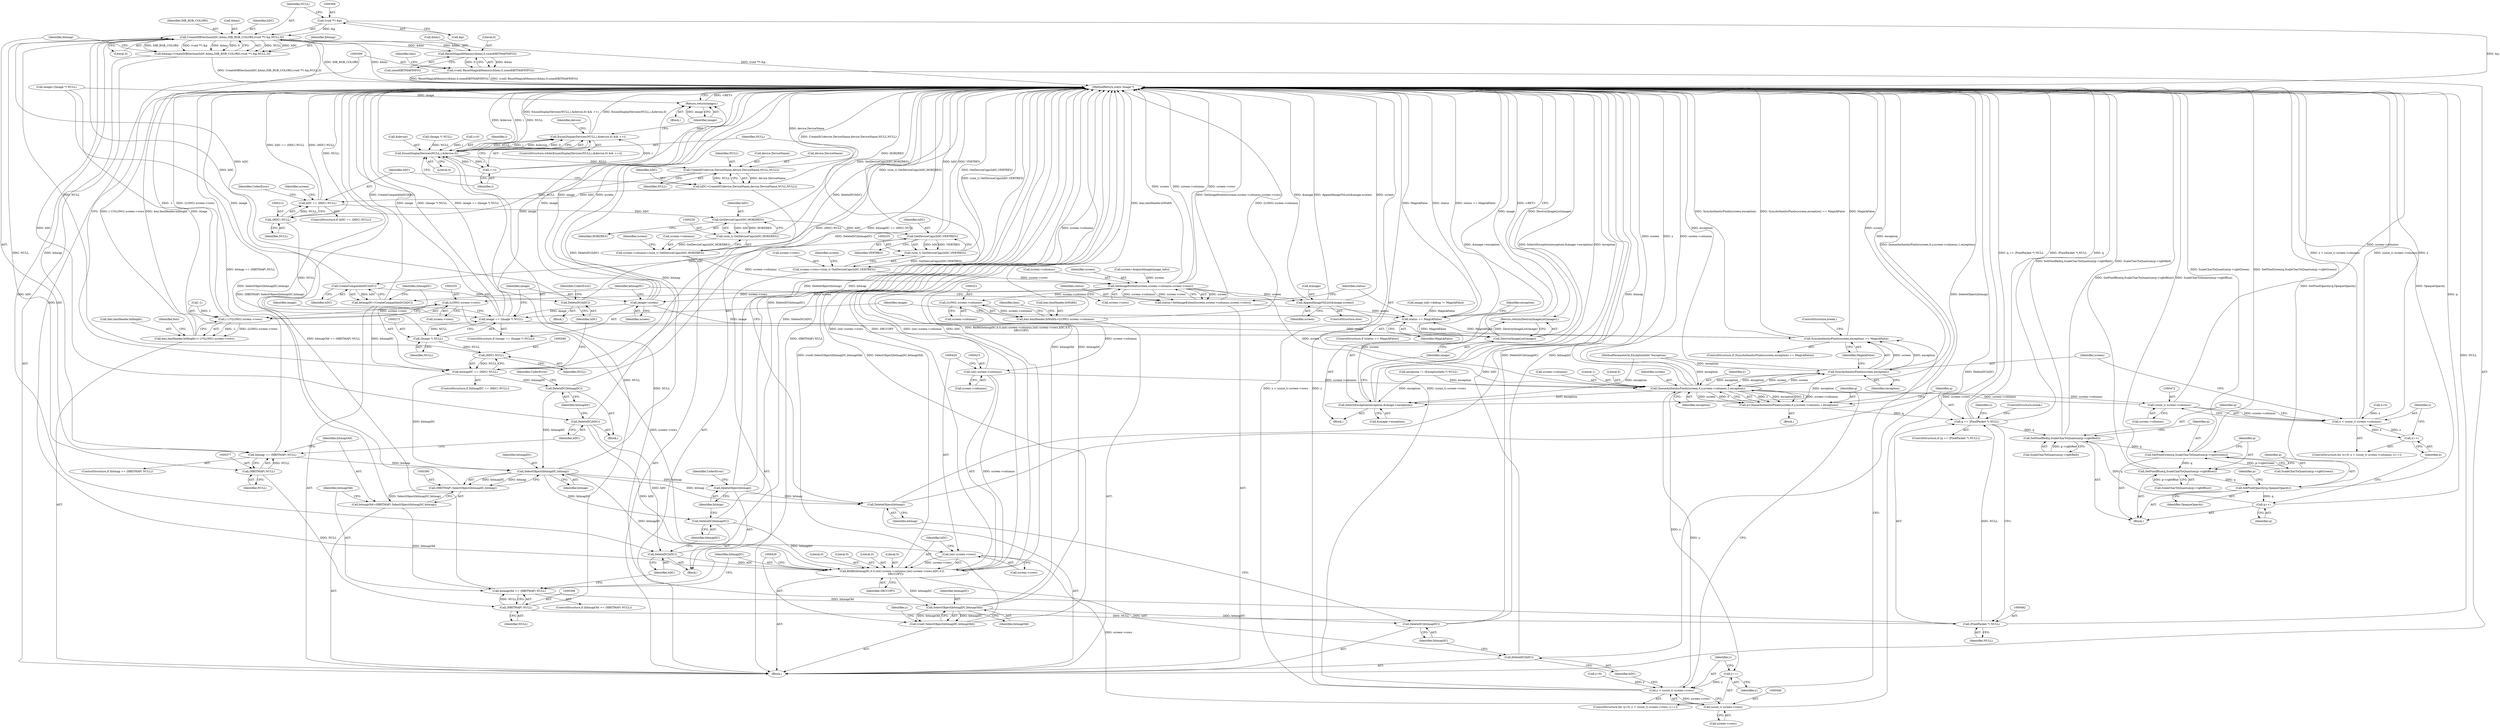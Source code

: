 digraph "0_ImageMagick_8c10b9247509c0484b55330458846115131ec2ae@pointer" {
"1000367" [label="(Call,(void **) &p)"];
"1000362" [label="(Call,CreateDIBSection(hDC,&bmi,DIB_RGB_COLORS,(void **) &p,NULL,0))"];
"1000300" [label="(Call,ResetMagickMemory(&bmi,0,sizeof(BITMAPINFO)))"];
"1000298" [label="(Call,(void) ResetMagickMemory(&bmi,0,sizeof(BITMAPINFO)))"];
"1000360" [label="(Call,bitmap=CreateDIBSection(hDC,&bmi,DIB_RGB_COLORS,(void **) &p,NULL,0))"];
"1000374" [label="(Call,bitmap == (HBITMAP) NULL)"];
"1000391" [label="(Call,SelectObject(bitmapDC,bitmap))"];
"1000389" [label="(Call,(HBITMAP) SelectObject(bitmapDC,bitmap))"];
"1000387" [label="(Call,bitmapOld=(HBITMAP) SelectObject(bitmapDC,bitmap))"];
"1000395" [label="(Call,bitmapOld == (HBITMAP) NULL)"];
"1000430" [label="(Call,SelectObject(bitmapDC,bitmapOld))"];
"1000428" [label="(Call,(void) SelectObject(bitmapDC,bitmapOld))"];
"1000513" [label="(Call,DeleteDC(bitmapDC))"];
"1000403" [label="(Call,DeleteDC(bitmapDC))"];
"1000410" [label="(Call,BitBlt(bitmapDC,0,0,(int) screen->columns,(int) screen->rows,hDC,0,0,\n        SRCCOPY))"];
"1000511" [label="(Call,DeleteDC(hDC))"];
"1000405" [label="(Call,DeleteObject(bitmap))"];
"1000515" [label="(Call,DeleteObject(bitmap))"];
"1000376" [label="(Call,(HBITMAP) NULL)"];
"1000397" [label="(Call,(HBITMAP) NULL)"];
"1000179" [label="(Call,EnumDisplayDevices(NULL,i,&device,0))"];
"1000178" [label="(Call,EnumDisplayDevices(NULL,i,&device,0) && ++i)"];
"1000185" [label="(Call,++i)"];
"1000199" [label="(Call,CreateDC(device.DeviceName,device.DeviceName,NULL,NULL))"];
"1000197" [label="(Call,hDC=CreateDC(device.DeviceName,device.DeviceName,NULL,NULL))"];
"1000209" [label="(Call,hDC == (HDC) NULL)"];
"1000227" [label="(Call,GetDeviceCaps(hDC,HORZRES))"];
"1000225" [label="(Call,(size_t) GetDeviceCaps(hDC,HORZRES))"];
"1000221" [label="(Call,screen->columns=(size_t) GetDeviceCaps(hDC,HORZRES))"];
"1000246" [label="(Call,SetImageExtent(screen,screen->columns,screen->rows))"];
"1000244" [label="(Call,status=SetImageExtent(screen,screen->columns,screen->rows))"];
"1000255" [label="(Call,status == MagickFalse)"];
"1000505" [label="(Call,SyncAuthenticPixels(screen,exception) == MagickFalse)"];
"1000274" [label="(Call,image=screen)"];
"1000266" [label="(Call,DestroyImageList(image))"];
"1000265" [label="(Return,return(DestroyImageList(image));)"];
"1000269" [label="(Call,image == (Image *) NULL)"];
"1000517" [label="(Return,return(image);)"];
"1000278" [label="(Call,AppendImageToList(&image,screen))"];
"1000449" [label="(Call,QueueAuthenticPixels(screen,0,y,screen->columns,1,exception))"];
"1000259" [label="(Call,InheritException(exception,&image->exception))"];
"1000444" [label="(Call,y++)"];
"1000437" [label="(Call,y < (ssize_t) screen->rows)"];
"1000447" [label="(Call,q=QueueAuthenticPixels(screen,0,y,screen->columns,1,exception))"];
"1000459" [label="(Call,q == (PixelPacket *) NULL)"];
"1000479" [label="(Call,SetPixelRed(q,ScaleCharToQuantum(p->rgbtRed)))"];
"1000485" [label="(Call,SetPixelGreen(q,ScaleCharToQuantum(p->rgbtGreen)))"];
"1000491" [label="(Call,SetPixelBlue(q,ScaleCharToQuantum(p->rgbtBlue)))"];
"1000497" [label="(Call,SetPixelOpacity(q,OpaqueOpacity))"];
"1000502" [label="(Call,q++)"];
"1000471" [label="(Call,(ssize_t) screen->columns)"];
"1000469" [label="(Call,x < (ssize_t) screen->columns)"];
"1000476" [label="(Call,x++)"];
"1000506" [label="(Call,SyncAuthenticPixels(screen,exception))"];
"1000320" [label="(Call,(LONG) screen->columns)"];
"1000314" [label="(Call,bmi.bmiHeader.biWidth=(LONG) screen->columns)"];
"1000414" [label="(Call,(int) screen->columns)"];
"1000334" [label="(Call,(LONG) screen->rows)"];
"1000331" [label="(Call,(-1)*(LONG) screen->rows)"];
"1000325" [label="(Call,bmi.bmiHeader.biHeight=(-1)*(LONG) screen->rows)"];
"1000419" [label="(Call,(int) screen->rows)"];
"1000439" [label="(Call,(ssize_t) screen->rows)"];
"1000236" [label="(Call,GetDeviceCaps(hDC,VERTRES))"];
"1000234" [label="(Call,(size_t) GetDeviceCaps(hDC,VERTRES))"];
"1000230" [label="(Call,screen->rows=(size_t) GetDeviceCaps(hDC,VERTRES))"];
"1000284" [label="(Call,CreateCompatibleDC(hDC))"];
"1000282" [label="(Call,bitmapDC=CreateCompatibleDC(hDC))"];
"1000287" [label="(Call,bitmapDC == (HDC) NULL)"];
"1000382" [label="(Call,DeleteDC(bitmapDC))"];
"1000293" [label="(Call,DeleteDC(hDC))"];
"1000211" [label="(Call,(HDC) NULL)"];
"1000271" [label="(Call,(Image *) NULL)"];
"1000289" [label="(Call,(HDC) NULL)"];
"1000461" [label="(Call,(PixelPacket *) NULL)"];
"1000380" [label="(Call,DeleteDC(hDC))"];
"1000401" [label="(Call,DeleteDC(hDC))"];
"1000426" [label="(Literal,0)"];
"1000328" [label="(Identifier,bmi)"];
"1000209" [label="(Call,hDC == (HDC) NULL)"];
"1000230" [label="(Call,screen->rows=(size_t) GetDeviceCaps(hDC,VERTRES))"];
"1000486" [label="(Identifier,q)"];
"1000331" [label="(Call,(-1)*(LONG) screen->rows)"];
"1000453" [label="(Call,screen->columns)"];
"1000265" [label="(Return,return(DestroyImageList(image));)"];
"1000280" [label="(Identifier,image)"];
"1000402" [label="(Identifier,hDC)"];
"1000487" [label="(Call,ScaleCharToQuantum(p->rgbtGreen))"];
"1000266" [label="(Call,DestroyImageList(image))"];
"1000273" [label="(Identifier,NULL)"];
"1000276" [label="(Identifier,screen)"];
"1000225" [label="(Call,(size_t) GetDeviceCaps(hDC,HORZRES))"];
"1000326" [label="(Call,bmi.bmiHeader.biHeight)"];
"1000284" [label="(Call,CreateCompatibleDC(hDC))"];
"1000294" [label="(Identifier,hDC)"];
"1000208" [label="(ControlStructure,if (hDC == (HDC) NULL))"];
"1000427" [label="(Identifier,SRCCOPY)"];
"1000480" [label="(Identifier,q)"];
"1000381" [label="(Identifier,hDC)"];
"1000245" [label="(Identifier,status)"];
"1000260" [label="(Identifier,exception)"];
"1000447" [label="(Call,q=QueueAuthenticPixels(screen,0,y,screen->columns,1,exception))"];
"1000375" [label="(Identifier,bitmap)"];
"1000434" [label="(Call,y=0)"];
"1000244" [label="(Call,status=SetImageExtent(screen,screen->columns,screen->rows))"];
"1000269" [label="(Call,image == (Image *) NULL)"];
"1000197" [label="(Call,hDC=CreateDC(device.DeviceName,device.DeviceName,NULL,NULL))"];
"1000180" [label="(Identifier,NULL)"];
"1000275" [label="(Identifier,image)"];
"1000435" [label="(Identifier,y)"];
"1000481" [label="(Call,ScaleCharToQuantum(p->rgbtRed))"];
"1000291" [label="(Identifier,NULL)"];
"1000504" [label="(ControlStructure,if (SyncAuthenticPixels(screen,exception) == MagickFalse))"];
"1000258" [label="(Block,)"];
"1000438" [label="(Identifier,y)"];
"1000172" [label="(Call,image=(Image *) NULL)"];
"1000366" [label="(Identifier,DIB_RGB_COLORS)"];
"1000460" [label="(Identifier,q)"];
"1000210" [label="(Identifier,hDC)"];
"1000401" [label="(Call,DeleteDC(hDC))"];
"1000246" [label="(Call,SetImageExtent(screen,screen->columns,screen->rows))"];
"1000178" [label="(Call,EnumDisplayDevices(NULL,i,&device,0) && ++i)"];
"1000281" [label="(Identifier,screen)"];
"1000163" [label="(Call,i=0)"];
"1000271" [label="(Call,(Image *) NULL)"];
"1000371" [label="(Identifier,NULL)"];
"1000229" [label="(Identifier,HORZRES)"];
"1000186" [label="(Identifier,i)"];
"1000458" [label="(ControlStructure,if (q == (PixelPacket *) NULL))"];
"1000213" [label="(Identifier,NULL)"];
"1000501" [label="(Identifier,p)"];
"1000513" [label="(Call,DeleteDC(bitmapDC))"];
"1000510" [label="(ControlStructure,break;)"];
"1000385" [label="(Identifier,CoderError)"];
"1000394" [label="(ControlStructure,if (bitmapOld == (HBITMAP) NULL))"];
"1000300" [label="(Call,ResetMagickMemory(&bmi,0,sizeof(BITMAPINFO)))"];
"1000187" [label="(Block,)"];
"1000445" [label="(Identifier,y)"];
"1000456" [label="(Literal,1)"];
"1000279" [label="(Call,&image)"];
"1000449" [label="(Call,QueueAuthenticPixels(screen,0,y,screen->columns,1,exception))"];
"1000274" [label="(Call,image=screen)"];
"1000408" [label="(Identifier,CoderError)"];
"1000248" [label="(Call,screen->columns)"];
"1000228" [label="(Identifier,hDC)"];
"1000261" [label="(Call,&image->exception)"];
"1000287" [label="(Call,bitmapDC == (HDC) NULL)"];
"1000421" [label="(Call,screen->rows)"];
"1000451" [label="(Literal,0)"];
"1000309" [label="(Identifier,bmi)"];
"1000342" [label="(Identifier,bmi)"];
"1000515" [label="(Call,DeleteObject(bitmap))"];
"1000465" [label="(ControlStructure,for (x=0; x < (ssize_t) screen->columns; x++))"];
"1000361" [label="(Identifier,bitmap)"];
"1000238" [label="(Identifier,VERTRES)"];
"1000296" [label="(Identifier,CoderError)"];
"1000215" [label="(Identifier,CoderError)"];
"1000459" [label="(Call,q == (PixelPacket *) NULL)"];
"1000270" [label="(Identifier,image)"];
"1000181" [label="(Identifier,i)"];
"1000467" [label="(Identifier,x)"];
"1000199" [label="(Call,CreateDC(device.DeviceName,device.DeviceName,NULL,NULL))"];
"1000410" [label="(Call,BitBlt(bitmapDC,0,0,(int) screen->columns,(int) screen->rows,hDC,0,0,\n        SRCCOPY))"];
"1000298" [label="(Call,(void) ResetMagickMemory(&bmi,0,sizeof(BITMAPINFO)))"];
"1000450" [label="(Identifier,screen)"];
"1000424" [label="(Identifier,hDC)"];
"1000391" [label="(Call,SelectObject(bitmapDC,bitmap))"];
"1000315" [label="(Call,bmi.bmiHeader.biWidth)"];
"1000177" [label="(ControlStructure,while(EnumDisplayDevices(NULL,i,&device,0) && ++i))"];
"1000241" [label="(Identifier,screen)"];
"1000499" [label="(Identifier,OpaqueOpacity)"];
"1000334" [label="(Call,(LONG) screen->rows)"];
"1000237" [label="(Identifier,hDC)"];
"1000463" [label="(Identifier,NULL)"];
"1000428" [label="(Call,(void) SelectObject(bitmapDC,bitmapOld))"];
"1000519" [label="(MethodReturn,static Image *)"];
"1000461" [label="(Call,(PixelPacket *) NULL)"];
"1000376" [label="(Call,(HBITMAP) NULL)"];
"1000112" [label="(Call,image_info->debug != MagickFalse)"];
"1000387" [label="(Call,bitmapOld=(HBITMAP) SelectObject(bitmapDC,bitmap))"];
"1000473" [label="(Call,screen->columns)"];
"1000251" [label="(Call,screen->rows)"];
"1000103" [label="(Block,)"];
"1000247" [label="(Identifier,screen)"];
"1000416" [label="(Call,screen->columns)"];
"1000431" [label="(Identifier,bitmapDC)"];
"1000369" [label="(Call,&p)"];
"1000412" [label="(Literal,0)"];
"1000380" [label="(Call,DeleteDC(hDC))"];
"1000425" [label="(Literal,0)"];
"1000516" [label="(Identifier,bitmap)"];
"1000218" [label="(Identifier,screen)"];
"1000236" [label="(Call,GetDeviceCaps(hDC,VERTRES))"];
"1000360" [label="(Call,bitmap=CreateDIBSection(hDC,&bmi,DIB_RGB_COLORS,(void **) &p,NULL,0))"];
"1000508" [label="(Identifier,exception)"];
"1000479" [label="(Call,SetPixelRed(q,ScaleCharToQuantum(p->rgbtRed)))"];
"1000502" [label="(Call,q++)"];
"1000457" [label="(Identifier,exception)"];
"1000234" [label="(Call,(size_t) GetDeviceCaps(hDC,VERTRES))"];
"1000277" [label="(ControlStructure,else)"];
"1000267" [label="(Identifier,image)"];
"1000200" [label="(Call,device.DeviceName)"];
"1000211" [label="(Call,(HDC) NULL)"];
"1000389" [label="(Call,(HBITMAP) SelectObject(bitmapDC,bitmap))"];
"1000392" [label="(Identifier,bitmapDC)"];
"1000485" [label="(Call,SetPixelGreen(q,ScaleCharToQuantum(p->rgbtGreen)))"];
"1000379" [label="(Block,)"];
"1000288" [label="(Identifier,bitmapDC)"];
"1000514" [label="(Identifier,bitmapDC)"];
"1000403" [label="(Call,DeleteDC(bitmapDC))"];
"1000405" [label="(Call,DeleteObject(bitmap))"];
"1000437" [label="(Call,y < (ssize_t) screen->rows)"];
"1000185" [label="(Call,++i)"];
"1000314" [label="(Call,bmi.bmiHeader.biWidth=(LONG) screen->columns)"];
"1000511" [label="(Call,DeleteDC(hDC))"];
"1000372" [label="(Literal,0)"];
"1000254" [label="(ControlStructure,if (status == MagickFalse))"];
"1000439" [label="(Call,(ssize_t) screen->rows)"];
"1000322" [label="(Call,screen->columns)"];
"1000498" [label="(Identifier,q)"];
"1000444" [label="(Call,y++)"];
"1000397" [label="(Call,(HBITMAP) NULL)"];
"1000203" [label="(Call,device.DeviceName)"];
"1000192" [label="(Identifier,device)"];
"1000471" [label="(Call,(ssize_t) screen->columns)"];
"1000419" [label="(Call,(int) screen->rows)"];
"1000268" [label="(ControlStructure,if (image == (Image *) NULL))"];
"1000383" [label="(Identifier,bitmapDC)"];
"1000278" [label="(Call,AppendImageToList(&image,screen))"];
"1000232" [label="(Identifier,screen)"];
"1000217" [label="(Call,screen=AcquireImage(image_info))"];
"1000388" [label="(Identifier,bitmapOld)"];
"1000325" [label="(Call,bmi.bmiHeader.biHeight=(-1)*(LONG) screen->rows)"];
"1000257" [label="(Identifier,MagickFalse)"];
"1000393" [label="(Identifier,bitmap)"];
"1000255" [label="(Call,status == MagickFalse)"];
"1000512" [label="(Identifier,hDC)"];
"1000304" [label="(Call,sizeof(BITMAPINFO))"];
"1000373" [label="(ControlStructure,if (bitmap == (HBITMAP) NULL))"];
"1000430" [label="(Call,SelectObject(bitmapDC,bitmapOld))"];
"1000399" [label="(Identifier,NULL)"];
"1000198" [label="(Identifier,hDC)"];
"1000259" [label="(Call,InheritException(exception,&image->exception))"];
"1000446" [label="(Block,)"];
"1000283" [label="(Identifier,bitmapDC)"];
"1000231" [label="(Call,screen->rows)"];
"1000374" [label="(Call,bitmap == (HBITMAP) NULL)"];
"1000301" [label="(Call,&bmi)"];
"1000293" [label="(Call,DeleteDC(hDC))"];
"1000406" [label="(Identifier,bitmap)"];
"1000466" [label="(Call,x=0)"];
"1000378" [label="(Identifier,NULL)"];
"1000433" [label="(ControlStructure,for (y=0; y < (ssize_t) screen->rows; y++))"];
"1000332" [label="(Call,-1)"];
"1000382" [label="(Call,DeleteDC(bitmapDC))"];
"1000400" [label="(Block,)"];
"1000221" [label="(Call,screen->columns=(size_t) GetDeviceCaps(hDC,HORZRES))"];
"1000506" [label="(Call,SyncAuthenticPixels(screen,exception))"];
"1000127" [label="(Call,exception != (ExceptionInfo *) NULL)"];
"1000414" [label="(Call,(int) screen->columns)"];
"1000464" [label="(ControlStructure,break;)"];
"1000492" [label="(Identifier,q)"];
"1000469" [label="(Call,x < (ssize_t) screen->columns)"];
"1000505" [label="(Call,SyncAuthenticPixels(screen,exception) == MagickFalse)"];
"1000285" [label="(Identifier,hDC)"];
"1000303" [label="(Literal,0)"];
"1000256" [label="(Identifier,status)"];
"1000517" [label="(Return,return(image);)"];
"1000477" [label="(Identifier,x)"];
"1000476" [label="(Call,x++)"];
"1000282" [label="(Call,bitmapDC=CreateCompatibleDC(hDC))"];
"1000413" [label="(Literal,0)"];
"1000182" [label="(Call,&device)"];
"1000336" [label="(Call,screen->rows)"];
"1000411" [label="(Identifier,bitmapDC)"];
"1000441" [label="(Call,screen->rows)"];
"1000286" [label="(ControlStructure,if (bitmapDC == (HDC) NULL))"];
"1000206" [label="(Identifier,NULL)"];
"1000395" [label="(Call,bitmapOld == (HBITMAP) NULL)"];
"1000404" [label="(Identifier,bitmapDC)"];
"1000518" [label="(Identifier,image)"];
"1000491" [label="(Call,SetPixelBlue(q,ScaleCharToQuantum(p->rgbtBlue)))"];
"1000493" [label="(Call,ScaleCharToQuantum(p->rgbtBlue))"];
"1000396" [label="(Identifier,bitmapOld)"];
"1000179" [label="(Call,EnumDisplayDevices(NULL,i,&device,0))"];
"1000367" [label="(Call,(void **) &p)"];
"1000174" [label="(Call,(Image *) NULL)"];
"1000289" [label="(Call,(HDC) NULL)"];
"1000470" [label="(Identifier,x)"];
"1000509" [label="(Identifier,MagickFalse)"];
"1000497" [label="(Call,SetPixelOpacity(q,OpaqueOpacity))"];
"1000448" [label="(Identifier,q)"];
"1000432" [label="(Identifier,bitmapOld)"];
"1000184" [label="(Literal,0)"];
"1000207" [label="(Identifier,NULL)"];
"1000227" [label="(Call,GetDeviceCaps(hDC,HORZRES))"];
"1000452" [label="(Identifier,y)"];
"1000364" [label="(Call,&bmi)"];
"1000292" [label="(Block,)"];
"1000320" [label="(Call,(LONG) screen->columns)"];
"1000478" [label="(Block,)"];
"1000507" [label="(Identifier,screen)"];
"1000362" [label="(Call,CreateDIBSection(hDC,&bmi,DIB_RGB_COLORS,(void **) &p,NULL,0))"];
"1000102" [label="(MethodParameterIn,ExceptionInfo *exception)"];
"1000503" [label="(Identifier,q)"];
"1000363" [label="(Identifier,hDC)"];
"1000222" [label="(Call,screen->columns)"];
"1000367" -> "1000362"  [label="AST: "];
"1000367" -> "1000369"  [label="CFG: "];
"1000368" -> "1000367"  [label="AST: "];
"1000369" -> "1000367"  [label="AST: "];
"1000371" -> "1000367"  [label="CFG: "];
"1000367" -> "1000519"  [label="DDG: &p"];
"1000367" -> "1000362"  [label="DDG: &p"];
"1000362" -> "1000360"  [label="AST: "];
"1000362" -> "1000372"  [label="CFG: "];
"1000363" -> "1000362"  [label="AST: "];
"1000364" -> "1000362"  [label="AST: "];
"1000366" -> "1000362"  [label="AST: "];
"1000371" -> "1000362"  [label="AST: "];
"1000372" -> "1000362"  [label="AST: "];
"1000360" -> "1000362"  [label="CFG: "];
"1000362" -> "1000519"  [label="DDG: &bmi"];
"1000362" -> "1000519"  [label="DDG: (void **) &p"];
"1000362" -> "1000519"  [label="DDG: DIB_RGB_COLORS"];
"1000362" -> "1000300"  [label="DDG: &bmi"];
"1000362" -> "1000360"  [label="DDG: NULL"];
"1000362" -> "1000360"  [label="DDG: hDC"];
"1000362" -> "1000360"  [label="DDG: DIB_RGB_COLORS"];
"1000362" -> "1000360"  [label="DDG: (void **) &p"];
"1000362" -> "1000360"  [label="DDG: &bmi"];
"1000362" -> "1000360"  [label="DDG: 0"];
"1000284" -> "1000362"  [label="DDG: hDC"];
"1000293" -> "1000362"  [label="DDG: hDC"];
"1000300" -> "1000362"  [label="DDG: &bmi"];
"1000289" -> "1000362"  [label="DDG: NULL"];
"1000362" -> "1000376"  [label="DDG: NULL"];
"1000362" -> "1000380"  [label="DDG: hDC"];
"1000362" -> "1000401"  [label="DDG: hDC"];
"1000362" -> "1000410"  [label="DDG: hDC"];
"1000300" -> "1000298"  [label="AST: "];
"1000300" -> "1000304"  [label="CFG: "];
"1000301" -> "1000300"  [label="AST: "];
"1000303" -> "1000300"  [label="AST: "];
"1000304" -> "1000300"  [label="AST: "];
"1000298" -> "1000300"  [label="CFG: "];
"1000300" -> "1000298"  [label="DDG: &bmi"];
"1000300" -> "1000298"  [label="DDG: 0"];
"1000298" -> "1000187"  [label="AST: "];
"1000299" -> "1000298"  [label="AST: "];
"1000309" -> "1000298"  [label="CFG: "];
"1000298" -> "1000519"  [label="DDG: (void) ResetMagickMemory(&bmi,0,sizeof(BITMAPINFO))"];
"1000298" -> "1000519"  [label="DDG: ResetMagickMemory(&bmi,0,sizeof(BITMAPINFO))"];
"1000360" -> "1000187"  [label="AST: "];
"1000361" -> "1000360"  [label="AST: "];
"1000375" -> "1000360"  [label="CFG: "];
"1000360" -> "1000519"  [label="DDG: CreateDIBSection(hDC,&bmi,DIB_RGB_COLORS,(void **) &p,NULL,0)"];
"1000360" -> "1000374"  [label="DDG: bitmap"];
"1000374" -> "1000373"  [label="AST: "];
"1000374" -> "1000376"  [label="CFG: "];
"1000375" -> "1000374"  [label="AST: "];
"1000376" -> "1000374"  [label="AST: "];
"1000381" -> "1000374"  [label="CFG: "];
"1000388" -> "1000374"  [label="CFG: "];
"1000374" -> "1000519"  [label="DDG: bitmap == (HBITMAP) NULL"];
"1000376" -> "1000374"  [label="DDG: NULL"];
"1000374" -> "1000391"  [label="DDG: bitmap"];
"1000391" -> "1000389"  [label="AST: "];
"1000391" -> "1000393"  [label="CFG: "];
"1000392" -> "1000391"  [label="AST: "];
"1000393" -> "1000391"  [label="AST: "];
"1000389" -> "1000391"  [label="CFG: "];
"1000391" -> "1000519"  [label="DDG: bitmap"];
"1000391" -> "1000389"  [label="DDG: bitmapDC"];
"1000391" -> "1000389"  [label="DDG: bitmap"];
"1000382" -> "1000391"  [label="DDG: bitmapDC"];
"1000287" -> "1000391"  [label="DDG: bitmapDC"];
"1000391" -> "1000403"  [label="DDG: bitmapDC"];
"1000391" -> "1000405"  [label="DDG: bitmap"];
"1000391" -> "1000410"  [label="DDG: bitmapDC"];
"1000391" -> "1000515"  [label="DDG: bitmap"];
"1000389" -> "1000387"  [label="AST: "];
"1000390" -> "1000389"  [label="AST: "];
"1000387" -> "1000389"  [label="CFG: "];
"1000389" -> "1000519"  [label="DDG: SelectObject(bitmapDC,bitmap)"];
"1000389" -> "1000387"  [label="DDG: SelectObject(bitmapDC,bitmap)"];
"1000387" -> "1000187"  [label="AST: "];
"1000388" -> "1000387"  [label="AST: "];
"1000396" -> "1000387"  [label="CFG: "];
"1000387" -> "1000519"  [label="DDG: (HBITMAP) SelectObject(bitmapDC,bitmap)"];
"1000387" -> "1000395"  [label="DDG: bitmapOld"];
"1000395" -> "1000394"  [label="AST: "];
"1000395" -> "1000397"  [label="CFG: "];
"1000396" -> "1000395"  [label="AST: "];
"1000397" -> "1000395"  [label="AST: "];
"1000402" -> "1000395"  [label="CFG: "];
"1000411" -> "1000395"  [label="CFG: "];
"1000395" -> "1000519"  [label="DDG: (HBITMAP) NULL"];
"1000395" -> "1000519"  [label="DDG: bitmapOld == (HBITMAP) NULL"];
"1000397" -> "1000395"  [label="DDG: NULL"];
"1000395" -> "1000430"  [label="DDG: bitmapOld"];
"1000430" -> "1000428"  [label="AST: "];
"1000430" -> "1000432"  [label="CFG: "];
"1000431" -> "1000430"  [label="AST: "];
"1000432" -> "1000430"  [label="AST: "];
"1000428" -> "1000430"  [label="CFG: "];
"1000430" -> "1000519"  [label="DDG: bitmapOld"];
"1000430" -> "1000519"  [label="DDG: bitmapDC"];
"1000430" -> "1000428"  [label="DDG: bitmapDC"];
"1000430" -> "1000428"  [label="DDG: bitmapOld"];
"1000410" -> "1000430"  [label="DDG: bitmapDC"];
"1000430" -> "1000513"  [label="DDG: bitmapDC"];
"1000428" -> "1000187"  [label="AST: "];
"1000429" -> "1000428"  [label="AST: "];
"1000435" -> "1000428"  [label="CFG: "];
"1000428" -> "1000519"  [label="DDG: (void) SelectObject(bitmapDC,bitmapOld)"];
"1000428" -> "1000519"  [label="DDG: SelectObject(bitmapDC,bitmapOld)"];
"1000513" -> "1000187"  [label="AST: "];
"1000513" -> "1000514"  [label="CFG: "];
"1000514" -> "1000513"  [label="AST: "];
"1000516" -> "1000513"  [label="CFG: "];
"1000513" -> "1000519"  [label="DDG: DeleteDC(bitmapDC)"];
"1000513" -> "1000519"  [label="DDG: bitmapDC"];
"1000403" -> "1000400"  [label="AST: "];
"1000403" -> "1000404"  [label="CFG: "];
"1000404" -> "1000403"  [label="AST: "];
"1000406" -> "1000403"  [label="CFG: "];
"1000403" -> "1000519"  [label="DDG: DeleteDC(bitmapDC)"];
"1000403" -> "1000410"  [label="DDG: bitmapDC"];
"1000410" -> "1000187"  [label="AST: "];
"1000410" -> "1000427"  [label="CFG: "];
"1000411" -> "1000410"  [label="AST: "];
"1000412" -> "1000410"  [label="AST: "];
"1000413" -> "1000410"  [label="AST: "];
"1000414" -> "1000410"  [label="AST: "];
"1000419" -> "1000410"  [label="AST: "];
"1000424" -> "1000410"  [label="AST: "];
"1000425" -> "1000410"  [label="AST: "];
"1000426" -> "1000410"  [label="AST: "];
"1000427" -> "1000410"  [label="AST: "];
"1000429" -> "1000410"  [label="CFG: "];
"1000410" -> "1000519"  [label="DDG: SRCCOPY"];
"1000410" -> "1000519"  [label="DDG: (int) screen->columns"];
"1000410" -> "1000519"  [label="DDG: hDC"];
"1000410" -> "1000519"  [label="DDG: BitBlt(bitmapDC,0,0,(int) screen->columns,(int) screen->rows,hDC,0,0,\n        SRCCOPY)"];
"1000410" -> "1000519"  [label="DDG: (int) screen->rows"];
"1000414" -> "1000410"  [label="DDG: screen->columns"];
"1000419" -> "1000410"  [label="DDG: screen->rows"];
"1000401" -> "1000410"  [label="DDG: hDC"];
"1000380" -> "1000410"  [label="DDG: hDC"];
"1000410" -> "1000511"  [label="DDG: hDC"];
"1000511" -> "1000187"  [label="AST: "];
"1000511" -> "1000512"  [label="CFG: "];
"1000512" -> "1000511"  [label="AST: "];
"1000514" -> "1000511"  [label="CFG: "];
"1000511" -> "1000519"  [label="DDG: DeleteDC(hDC)"];
"1000511" -> "1000519"  [label="DDG: hDC"];
"1000405" -> "1000400"  [label="AST: "];
"1000405" -> "1000406"  [label="CFG: "];
"1000406" -> "1000405"  [label="AST: "];
"1000408" -> "1000405"  [label="CFG: "];
"1000405" -> "1000519"  [label="DDG: DeleteObject(bitmap)"];
"1000405" -> "1000519"  [label="DDG: bitmap"];
"1000405" -> "1000515"  [label="DDG: bitmap"];
"1000515" -> "1000187"  [label="AST: "];
"1000515" -> "1000516"  [label="CFG: "];
"1000516" -> "1000515"  [label="AST: "];
"1000180" -> "1000515"  [label="CFG: "];
"1000515" -> "1000519"  [label="DDG: DeleteObject(bitmap)"];
"1000515" -> "1000519"  [label="DDG: bitmap"];
"1000376" -> "1000378"  [label="CFG: "];
"1000377" -> "1000376"  [label="AST: "];
"1000378" -> "1000376"  [label="AST: "];
"1000376" -> "1000397"  [label="DDG: NULL"];
"1000397" -> "1000399"  [label="CFG: "];
"1000398" -> "1000397"  [label="AST: "];
"1000399" -> "1000397"  [label="AST: "];
"1000397" -> "1000179"  [label="DDG: NULL"];
"1000397" -> "1000461"  [label="DDG: NULL"];
"1000179" -> "1000178"  [label="AST: "];
"1000179" -> "1000184"  [label="CFG: "];
"1000180" -> "1000179"  [label="AST: "];
"1000181" -> "1000179"  [label="AST: "];
"1000182" -> "1000179"  [label="AST: "];
"1000184" -> "1000179"  [label="AST: "];
"1000186" -> "1000179"  [label="CFG: "];
"1000178" -> "1000179"  [label="CFG: "];
"1000179" -> "1000519"  [label="DDG: &device"];
"1000179" -> "1000519"  [label="DDG: i"];
"1000179" -> "1000519"  [label="DDG: NULL"];
"1000179" -> "1000178"  [label="DDG: NULL"];
"1000179" -> "1000178"  [label="DDG: i"];
"1000179" -> "1000178"  [label="DDG: &device"];
"1000179" -> "1000178"  [label="DDG: 0"];
"1000461" -> "1000179"  [label="DDG: NULL"];
"1000174" -> "1000179"  [label="DDG: NULL"];
"1000163" -> "1000179"  [label="DDG: i"];
"1000185" -> "1000179"  [label="DDG: i"];
"1000179" -> "1000185"  [label="DDG: i"];
"1000179" -> "1000199"  [label="DDG: NULL"];
"1000178" -> "1000177"  [label="AST: "];
"1000178" -> "1000185"  [label="CFG: "];
"1000185" -> "1000178"  [label="AST: "];
"1000192" -> "1000178"  [label="CFG: "];
"1000518" -> "1000178"  [label="CFG: "];
"1000178" -> "1000519"  [label="DDG: EnumDisplayDevices(NULL,i,&device,0) && ++i"];
"1000178" -> "1000519"  [label="DDG: EnumDisplayDevices(NULL,i,&device,0)"];
"1000185" -> "1000178"  [label="DDG: i"];
"1000185" -> "1000186"  [label="CFG: "];
"1000186" -> "1000185"  [label="AST: "];
"1000185" -> "1000519"  [label="DDG: i"];
"1000199" -> "1000197"  [label="AST: "];
"1000199" -> "1000207"  [label="CFG: "];
"1000200" -> "1000199"  [label="AST: "];
"1000203" -> "1000199"  [label="AST: "];
"1000206" -> "1000199"  [label="AST: "];
"1000207" -> "1000199"  [label="AST: "];
"1000197" -> "1000199"  [label="CFG: "];
"1000199" -> "1000519"  [label="DDG: device.DeviceName"];
"1000199" -> "1000197"  [label="DDG: device.DeviceName"];
"1000199" -> "1000197"  [label="DDG: NULL"];
"1000199" -> "1000211"  [label="DDG: NULL"];
"1000197" -> "1000187"  [label="AST: "];
"1000198" -> "1000197"  [label="AST: "];
"1000210" -> "1000197"  [label="CFG: "];
"1000197" -> "1000519"  [label="DDG: CreateDC(device.DeviceName,device.DeviceName,NULL,NULL)"];
"1000197" -> "1000209"  [label="DDG: hDC"];
"1000209" -> "1000208"  [label="AST: "];
"1000209" -> "1000211"  [label="CFG: "];
"1000210" -> "1000209"  [label="AST: "];
"1000211" -> "1000209"  [label="AST: "];
"1000215" -> "1000209"  [label="CFG: "];
"1000218" -> "1000209"  [label="CFG: "];
"1000209" -> "1000519"  [label="DDG: hDC == (HDC) NULL"];
"1000209" -> "1000519"  [label="DDG: (HDC) NULL"];
"1000211" -> "1000209"  [label="DDG: NULL"];
"1000209" -> "1000227"  [label="DDG: hDC"];
"1000227" -> "1000225"  [label="AST: "];
"1000227" -> "1000229"  [label="CFG: "];
"1000228" -> "1000227"  [label="AST: "];
"1000229" -> "1000227"  [label="AST: "];
"1000225" -> "1000227"  [label="CFG: "];
"1000227" -> "1000519"  [label="DDG: HORZRES"];
"1000227" -> "1000225"  [label="DDG: hDC"];
"1000227" -> "1000225"  [label="DDG: HORZRES"];
"1000227" -> "1000236"  [label="DDG: hDC"];
"1000225" -> "1000221"  [label="AST: "];
"1000226" -> "1000225"  [label="AST: "];
"1000221" -> "1000225"  [label="CFG: "];
"1000225" -> "1000519"  [label="DDG: GetDeviceCaps(hDC,HORZRES)"];
"1000225" -> "1000221"  [label="DDG: GetDeviceCaps(hDC,HORZRES)"];
"1000221" -> "1000187"  [label="AST: "];
"1000222" -> "1000221"  [label="AST: "];
"1000232" -> "1000221"  [label="CFG: "];
"1000221" -> "1000519"  [label="DDG: (size_t) GetDeviceCaps(hDC,HORZRES)"];
"1000221" -> "1000246"  [label="DDG: screen->columns"];
"1000246" -> "1000244"  [label="AST: "];
"1000246" -> "1000251"  [label="CFG: "];
"1000247" -> "1000246"  [label="AST: "];
"1000248" -> "1000246"  [label="AST: "];
"1000251" -> "1000246"  [label="AST: "];
"1000244" -> "1000246"  [label="CFG: "];
"1000246" -> "1000519"  [label="DDG: screen->columns"];
"1000246" -> "1000519"  [label="DDG: screen->rows"];
"1000246" -> "1000519"  [label="DDG: screen"];
"1000246" -> "1000244"  [label="DDG: screen"];
"1000246" -> "1000244"  [label="DDG: screen->columns"];
"1000246" -> "1000244"  [label="DDG: screen->rows"];
"1000217" -> "1000246"  [label="DDG: screen"];
"1000230" -> "1000246"  [label="DDG: screen->rows"];
"1000246" -> "1000274"  [label="DDG: screen"];
"1000246" -> "1000278"  [label="DDG: screen"];
"1000246" -> "1000320"  [label="DDG: screen->columns"];
"1000246" -> "1000334"  [label="DDG: screen->rows"];
"1000246" -> "1000449"  [label="DDG: screen"];
"1000244" -> "1000187"  [label="AST: "];
"1000245" -> "1000244"  [label="AST: "];
"1000256" -> "1000244"  [label="CFG: "];
"1000244" -> "1000519"  [label="DDG: SetImageExtent(screen,screen->columns,screen->rows)"];
"1000244" -> "1000255"  [label="DDG: status"];
"1000255" -> "1000254"  [label="AST: "];
"1000255" -> "1000257"  [label="CFG: "];
"1000256" -> "1000255"  [label="AST: "];
"1000257" -> "1000255"  [label="AST: "];
"1000260" -> "1000255"  [label="CFG: "];
"1000270" -> "1000255"  [label="CFG: "];
"1000255" -> "1000519"  [label="DDG: status == MagickFalse"];
"1000255" -> "1000519"  [label="DDG: MagickFalse"];
"1000255" -> "1000519"  [label="DDG: status"];
"1000505" -> "1000255"  [label="DDG: MagickFalse"];
"1000112" -> "1000255"  [label="DDG: MagickFalse"];
"1000255" -> "1000505"  [label="DDG: MagickFalse"];
"1000505" -> "1000504"  [label="AST: "];
"1000505" -> "1000509"  [label="CFG: "];
"1000506" -> "1000505"  [label="AST: "];
"1000509" -> "1000505"  [label="AST: "];
"1000510" -> "1000505"  [label="CFG: "];
"1000445" -> "1000505"  [label="CFG: "];
"1000505" -> "1000519"  [label="DDG: MagickFalse"];
"1000505" -> "1000519"  [label="DDG: SyncAuthenticPixels(screen,exception)"];
"1000505" -> "1000519"  [label="DDG: SyncAuthenticPixels(screen,exception) == MagickFalse"];
"1000506" -> "1000505"  [label="DDG: screen"];
"1000506" -> "1000505"  [label="DDG: exception"];
"1000274" -> "1000268"  [label="AST: "];
"1000274" -> "1000276"  [label="CFG: "];
"1000275" -> "1000274"  [label="AST: "];
"1000276" -> "1000274"  [label="AST: "];
"1000283" -> "1000274"  [label="CFG: "];
"1000274" -> "1000519"  [label="DDG: image"];
"1000274" -> "1000519"  [label="DDG: screen"];
"1000274" -> "1000266"  [label="DDG: image"];
"1000274" -> "1000269"  [label="DDG: image"];
"1000274" -> "1000517"  [label="DDG: image"];
"1000266" -> "1000265"  [label="AST: "];
"1000266" -> "1000267"  [label="CFG: "];
"1000267" -> "1000266"  [label="AST: "];
"1000265" -> "1000266"  [label="CFG: "];
"1000266" -> "1000519"  [label="DDG: image"];
"1000266" -> "1000519"  [label="DDG: DestroyImageList(image)"];
"1000266" -> "1000265"  [label="DDG: DestroyImageList(image)"];
"1000172" -> "1000266"  [label="DDG: image"];
"1000269" -> "1000266"  [label="DDG: image"];
"1000265" -> "1000258"  [label="AST: "];
"1000519" -> "1000265"  [label="CFG: "];
"1000265" -> "1000519"  [label="DDG: <RET>"];
"1000269" -> "1000268"  [label="AST: "];
"1000269" -> "1000271"  [label="CFG: "];
"1000270" -> "1000269"  [label="AST: "];
"1000271" -> "1000269"  [label="AST: "];
"1000275" -> "1000269"  [label="CFG: "];
"1000280" -> "1000269"  [label="CFG: "];
"1000269" -> "1000519"  [label="DDG: image == (Image *) NULL"];
"1000269" -> "1000519"  [label="DDG: image"];
"1000269" -> "1000519"  [label="DDG: (Image *) NULL"];
"1000172" -> "1000269"  [label="DDG: image"];
"1000271" -> "1000269"  [label="DDG: NULL"];
"1000269" -> "1000517"  [label="DDG: image"];
"1000517" -> "1000103"  [label="AST: "];
"1000517" -> "1000518"  [label="CFG: "];
"1000518" -> "1000517"  [label="AST: "];
"1000519" -> "1000517"  [label="CFG: "];
"1000517" -> "1000519"  [label="DDG: <RET>"];
"1000518" -> "1000517"  [label="DDG: image"];
"1000172" -> "1000517"  [label="DDG: image"];
"1000278" -> "1000277"  [label="AST: "];
"1000278" -> "1000281"  [label="CFG: "];
"1000279" -> "1000278"  [label="AST: "];
"1000281" -> "1000278"  [label="AST: "];
"1000283" -> "1000278"  [label="CFG: "];
"1000278" -> "1000519"  [label="DDG: AppendImageToList(&image,screen)"];
"1000278" -> "1000519"  [label="DDG: screen"];
"1000278" -> "1000519"  [label="DDG: &image"];
"1000278" -> "1000449"  [label="DDG: screen"];
"1000449" -> "1000447"  [label="AST: "];
"1000449" -> "1000457"  [label="CFG: "];
"1000450" -> "1000449"  [label="AST: "];
"1000451" -> "1000449"  [label="AST: "];
"1000452" -> "1000449"  [label="AST: "];
"1000453" -> "1000449"  [label="AST: "];
"1000456" -> "1000449"  [label="AST: "];
"1000457" -> "1000449"  [label="AST: "];
"1000447" -> "1000449"  [label="CFG: "];
"1000449" -> "1000519"  [label="DDG: exception"];
"1000449" -> "1000519"  [label="DDG: screen"];
"1000449" -> "1000519"  [label="DDG: y"];
"1000449" -> "1000519"  [label="DDG: screen->columns"];
"1000449" -> "1000259"  [label="DDG: exception"];
"1000449" -> "1000444"  [label="DDG: y"];
"1000449" -> "1000447"  [label="DDG: y"];
"1000449" -> "1000447"  [label="DDG: exception"];
"1000449" -> "1000447"  [label="DDG: 1"];
"1000449" -> "1000447"  [label="DDG: screen->columns"];
"1000449" -> "1000447"  [label="DDG: screen"];
"1000449" -> "1000447"  [label="DDG: 0"];
"1000506" -> "1000449"  [label="DDG: screen"];
"1000506" -> "1000449"  [label="DDG: exception"];
"1000437" -> "1000449"  [label="DDG: y"];
"1000414" -> "1000449"  [label="DDG: screen->columns"];
"1000471" -> "1000449"  [label="DDG: screen->columns"];
"1000127" -> "1000449"  [label="DDG: exception"];
"1000102" -> "1000449"  [label="DDG: exception"];
"1000449" -> "1000471"  [label="DDG: screen->columns"];
"1000449" -> "1000506"  [label="DDG: screen"];
"1000449" -> "1000506"  [label="DDG: exception"];
"1000259" -> "1000258"  [label="AST: "];
"1000259" -> "1000261"  [label="CFG: "];
"1000260" -> "1000259"  [label="AST: "];
"1000261" -> "1000259"  [label="AST: "];
"1000267" -> "1000259"  [label="CFG: "];
"1000259" -> "1000519"  [label="DDG: InheritException(exception,&image->exception)"];
"1000259" -> "1000519"  [label="DDG: exception"];
"1000259" -> "1000519"  [label="DDG: &image->exception"];
"1000127" -> "1000259"  [label="DDG: exception"];
"1000506" -> "1000259"  [label="DDG: exception"];
"1000102" -> "1000259"  [label="DDG: exception"];
"1000444" -> "1000433"  [label="AST: "];
"1000444" -> "1000445"  [label="CFG: "];
"1000445" -> "1000444"  [label="AST: "];
"1000438" -> "1000444"  [label="CFG: "];
"1000444" -> "1000437"  [label="DDG: y"];
"1000437" -> "1000433"  [label="AST: "];
"1000437" -> "1000439"  [label="CFG: "];
"1000438" -> "1000437"  [label="AST: "];
"1000439" -> "1000437"  [label="AST: "];
"1000448" -> "1000437"  [label="CFG: "];
"1000512" -> "1000437"  [label="CFG: "];
"1000437" -> "1000519"  [label="DDG: y < (ssize_t) screen->rows"];
"1000437" -> "1000519"  [label="DDG: y"];
"1000437" -> "1000519"  [label="DDG: (ssize_t) screen->rows"];
"1000434" -> "1000437"  [label="DDG: y"];
"1000439" -> "1000437"  [label="DDG: screen->rows"];
"1000447" -> "1000446"  [label="AST: "];
"1000448" -> "1000447"  [label="AST: "];
"1000460" -> "1000447"  [label="CFG: "];
"1000447" -> "1000519"  [label="DDG: QueueAuthenticPixels(screen,0,y,screen->columns,1,exception)"];
"1000447" -> "1000459"  [label="DDG: q"];
"1000459" -> "1000458"  [label="AST: "];
"1000459" -> "1000461"  [label="CFG: "];
"1000460" -> "1000459"  [label="AST: "];
"1000461" -> "1000459"  [label="AST: "];
"1000464" -> "1000459"  [label="CFG: "];
"1000467" -> "1000459"  [label="CFG: "];
"1000459" -> "1000519"  [label="DDG: (PixelPacket *) NULL"];
"1000459" -> "1000519"  [label="DDG: q"];
"1000459" -> "1000519"  [label="DDG: q == (PixelPacket *) NULL"];
"1000461" -> "1000459"  [label="DDG: NULL"];
"1000459" -> "1000479"  [label="DDG: q"];
"1000479" -> "1000478"  [label="AST: "];
"1000479" -> "1000481"  [label="CFG: "];
"1000480" -> "1000479"  [label="AST: "];
"1000481" -> "1000479"  [label="AST: "];
"1000486" -> "1000479"  [label="CFG: "];
"1000479" -> "1000519"  [label="DDG: SetPixelRed(q,ScaleCharToQuantum(p->rgbtRed))"];
"1000479" -> "1000519"  [label="DDG: ScaleCharToQuantum(p->rgbtRed)"];
"1000502" -> "1000479"  [label="DDG: q"];
"1000481" -> "1000479"  [label="DDG: p->rgbtRed"];
"1000479" -> "1000485"  [label="DDG: q"];
"1000485" -> "1000478"  [label="AST: "];
"1000485" -> "1000487"  [label="CFG: "];
"1000486" -> "1000485"  [label="AST: "];
"1000487" -> "1000485"  [label="AST: "];
"1000492" -> "1000485"  [label="CFG: "];
"1000485" -> "1000519"  [label="DDG: ScaleCharToQuantum(p->rgbtGreen)"];
"1000485" -> "1000519"  [label="DDG: SetPixelGreen(q,ScaleCharToQuantum(p->rgbtGreen))"];
"1000487" -> "1000485"  [label="DDG: p->rgbtGreen"];
"1000485" -> "1000491"  [label="DDG: q"];
"1000491" -> "1000478"  [label="AST: "];
"1000491" -> "1000493"  [label="CFG: "];
"1000492" -> "1000491"  [label="AST: "];
"1000493" -> "1000491"  [label="AST: "];
"1000498" -> "1000491"  [label="CFG: "];
"1000491" -> "1000519"  [label="DDG: ScaleCharToQuantum(p->rgbtBlue)"];
"1000491" -> "1000519"  [label="DDG: SetPixelBlue(q,ScaleCharToQuantum(p->rgbtBlue))"];
"1000493" -> "1000491"  [label="DDG: p->rgbtBlue"];
"1000491" -> "1000497"  [label="DDG: q"];
"1000497" -> "1000478"  [label="AST: "];
"1000497" -> "1000499"  [label="CFG: "];
"1000498" -> "1000497"  [label="AST: "];
"1000499" -> "1000497"  [label="AST: "];
"1000501" -> "1000497"  [label="CFG: "];
"1000497" -> "1000519"  [label="DDG: SetPixelOpacity(q,OpaqueOpacity)"];
"1000497" -> "1000519"  [label="DDG: OpaqueOpacity"];
"1000497" -> "1000502"  [label="DDG: q"];
"1000502" -> "1000478"  [label="AST: "];
"1000502" -> "1000503"  [label="CFG: "];
"1000503" -> "1000502"  [label="AST: "];
"1000477" -> "1000502"  [label="CFG: "];
"1000502" -> "1000519"  [label="DDG: q"];
"1000471" -> "1000469"  [label="AST: "];
"1000471" -> "1000473"  [label="CFG: "];
"1000472" -> "1000471"  [label="AST: "];
"1000473" -> "1000471"  [label="AST: "];
"1000469" -> "1000471"  [label="CFG: "];
"1000471" -> "1000519"  [label="DDG: screen->columns"];
"1000471" -> "1000469"  [label="DDG: screen->columns"];
"1000469" -> "1000465"  [label="AST: "];
"1000470" -> "1000469"  [label="AST: "];
"1000480" -> "1000469"  [label="CFG: "];
"1000507" -> "1000469"  [label="CFG: "];
"1000469" -> "1000519"  [label="DDG: x < (ssize_t) screen->columns"];
"1000469" -> "1000519"  [label="DDG: (ssize_t) screen->columns"];
"1000469" -> "1000519"  [label="DDG: x"];
"1000466" -> "1000469"  [label="DDG: x"];
"1000476" -> "1000469"  [label="DDG: x"];
"1000469" -> "1000476"  [label="DDG: x"];
"1000476" -> "1000465"  [label="AST: "];
"1000476" -> "1000477"  [label="CFG: "];
"1000477" -> "1000476"  [label="AST: "];
"1000470" -> "1000476"  [label="CFG: "];
"1000506" -> "1000508"  [label="CFG: "];
"1000507" -> "1000506"  [label="AST: "];
"1000508" -> "1000506"  [label="AST: "];
"1000509" -> "1000506"  [label="CFG: "];
"1000506" -> "1000519"  [label="DDG: screen"];
"1000506" -> "1000519"  [label="DDG: exception"];
"1000102" -> "1000506"  [label="DDG: exception"];
"1000320" -> "1000314"  [label="AST: "];
"1000320" -> "1000322"  [label="CFG: "];
"1000321" -> "1000320"  [label="AST: "];
"1000322" -> "1000320"  [label="AST: "];
"1000314" -> "1000320"  [label="CFG: "];
"1000320" -> "1000314"  [label="DDG: screen->columns"];
"1000320" -> "1000414"  [label="DDG: screen->columns"];
"1000314" -> "1000187"  [label="AST: "];
"1000315" -> "1000314"  [label="AST: "];
"1000328" -> "1000314"  [label="CFG: "];
"1000314" -> "1000519"  [label="DDG: bmi.bmiHeader.biWidth"];
"1000314" -> "1000519"  [label="DDG: (LONG) screen->columns"];
"1000414" -> "1000416"  [label="CFG: "];
"1000415" -> "1000414"  [label="AST: "];
"1000416" -> "1000414"  [label="AST: "];
"1000420" -> "1000414"  [label="CFG: "];
"1000414" -> "1000519"  [label="DDG: screen->columns"];
"1000334" -> "1000331"  [label="AST: "];
"1000334" -> "1000336"  [label="CFG: "];
"1000335" -> "1000334"  [label="AST: "];
"1000336" -> "1000334"  [label="AST: "];
"1000331" -> "1000334"  [label="CFG: "];
"1000334" -> "1000331"  [label="DDG: screen->rows"];
"1000334" -> "1000419"  [label="DDG: screen->rows"];
"1000331" -> "1000325"  [label="AST: "];
"1000332" -> "1000331"  [label="AST: "];
"1000325" -> "1000331"  [label="CFG: "];
"1000331" -> "1000519"  [label="DDG: (LONG) screen->rows"];
"1000331" -> "1000519"  [label="DDG: -1"];
"1000331" -> "1000325"  [label="DDG: -1"];
"1000331" -> "1000325"  [label="DDG: (LONG) screen->rows"];
"1000332" -> "1000331"  [label="DDG: 1"];
"1000325" -> "1000187"  [label="AST: "];
"1000326" -> "1000325"  [label="AST: "];
"1000342" -> "1000325"  [label="CFG: "];
"1000325" -> "1000519"  [label="DDG: bmi.bmiHeader.biHeight"];
"1000325" -> "1000519"  [label="DDG: (-1)*(LONG) screen->rows"];
"1000419" -> "1000421"  [label="CFG: "];
"1000420" -> "1000419"  [label="AST: "];
"1000421" -> "1000419"  [label="AST: "];
"1000424" -> "1000419"  [label="CFG: "];
"1000419" -> "1000439"  [label="DDG: screen->rows"];
"1000439" -> "1000441"  [label="CFG: "];
"1000440" -> "1000439"  [label="AST: "];
"1000441" -> "1000439"  [label="AST: "];
"1000439" -> "1000519"  [label="DDG: screen->rows"];
"1000236" -> "1000234"  [label="AST: "];
"1000236" -> "1000238"  [label="CFG: "];
"1000237" -> "1000236"  [label="AST: "];
"1000238" -> "1000236"  [label="AST: "];
"1000234" -> "1000236"  [label="CFG: "];
"1000236" -> "1000519"  [label="DDG: hDC"];
"1000236" -> "1000519"  [label="DDG: VERTRES"];
"1000236" -> "1000234"  [label="DDG: hDC"];
"1000236" -> "1000234"  [label="DDG: VERTRES"];
"1000236" -> "1000284"  [label="DDG: hDC"];
"1000234" -> "1000230"  [label="AST: "];
"1000235" -> "1000234"  [label="AST: "];
"1000230" -> "1000234"  [label="CFG: "];
"1000234" -> "1000519"  [label="DDG: GetDeviceCaps(hDC,VERTRES)"];
"1000234" -> "1000230"  [label="DDG: GetDeviceCaps(hDC,VERTRES)"];
"1000230" -> "1000187"  [label="AST: "];
"1000231" -> "1000230"  [label="AST: "];
"1000241" -> "1000230"  [label="CFG: "];
"1000230" -> "1000519"  [label="DDG: (size_t) GetDeviceCaps(hDC,VERTRES)"];
"1000284" -> "1000282"  [label="AST: "];
"1000284" -> "1000285"  [label="CFG: "];
"1000285" -> "1000284"  [label="AST: "];
"1000282" -> "1000284"  [label="CFG: "];
"1000284" -> "1000282"  [label="DDG: hDC"];
"1000284" -> "1000293"  [label="DDG: hDC"];
"1000282" -> "1000187"  [label="AST: "];
"1000283" -> "1000282"  [label="AST: "];
"1000288" -> "1000282"  [label="CFG: "];
"1000282" -> "1000519"  [label="DDG: CreateCompatibleDC(hDC)"];
"1000282" -> "1000287"  [label="DDG: bitmapDC"];
"1000287" -> "1000286"  [label="AST: "];
"1000287" -> "1000289"  [label="CFG: "];
"1000288" -> "1000287"  [label="AST: "];
"1000289" -> "1000287"  [label="AST: "];
"1000294" -> "1000287"  [label="CFG: "];
"1000299" -> "1000287"  [label="CFG: "];
"1000287" -> "1000519"  [label="DDG: bitmapDC == (HDC) NULL"];
"1000287" -> "1000519"  [label="DDG: (HDC) NULL"];
"1000289" -> "1000287"  [label="DDG: NULL"];
"1000287" -> "1000382"  [label="DDG: bitmapDC"];
"1000382" -> "1000379"  [label="AST: "];
"1000382" -> "1000383"  [label="CFG: "];
"1000383" -> "1000382"  [label="AST: "];
"1000385" -> "1000382"  [label="CFG: "];
"1000382" -> "1000519"  [label="DDG: DeleteDC(bitmapDC)"];
"1000293" -> "1000292"  [label="AST: "];
"1000293" -> "1000294"  [label="CFG: "];
"1000294" -> "1000293"  [label="AST: "];
"1000296" -> "1000293"  [label="CFG: "];
"1000293" -> "1000519"  [label="DDG: DeleteDC(hDC)"];
"1000211" -> "1000213"  [label="CFG: "];
"1000212" -> "1000211"  [label="AST: "];
"1000213" -> "1000211"  [label="AST: "];
"1000211" -> "1000519"  [label="DDG: NULL"];
"1000211" -> "1000271"  [label="DDG: NULL"];
"1000271" -> "1000273"  [label="CFG: "];
"1000272" -> "1000271"  [label="AST: "];
"1000273" -> "1000271"  [label="AST: "];
"1000271" -> "1000289"  [label="DDG: NULL"];
"1000289" -> "1000291"  [label="CFG: "];
"1000290" -> "1000289"  [label="AST: "];
"1000291" -> "1000289"  [label="AST: "];
"1000461" -> "1000463"  [label="CFG: "];
"1000462" -> "1000461"  [label="AST: "];
"1000463" -> "1000461"  [label="AST: "];
"1000461" -> "1000519"  [label="DDG: NULL"];
"1000380" -> "1000379"  [label="AST: "];
"1000380" -> "1000381"  [label="CFG: "];
"1000381" -> "1000380"  [label="AST: "];
"1000383" -> "1000380"  [label="CFG: "];
"1000380" -> "1000519"  [label="DDG: DeleteDC(hDC)"];
"1000380" -> "1000401"  [label="DDG: hDC"];
"1000401" -> "1000400"  [label="AST: "];
"1000401" -> "1000402"  [label="CFG: "];
"1000402" -> "1000401"  [label="AST: "];
"1000404" -> "1000401"  [label="CFG: "];
"1000401" -> "1000519"  [label="DDG: DeleteDC(hDC)"];
}
